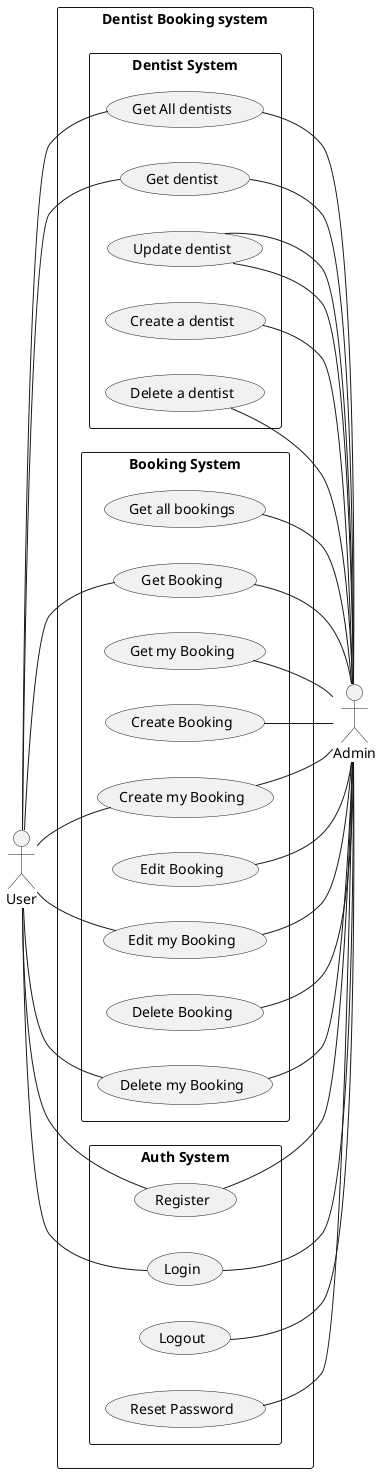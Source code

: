 @startuml Dentist system Use Case Diagram
left to right direction
actor "User" as user
actor "Admin" as admin

rectangle "Dentist Booking system" as dentistbookingSystem{
    rectangle "Dentist System" as dentistsystem{
        usecase "Get All dentists" as getAlldentists
        usecase "Get dentist" as getSingledentist
        usecase "Update dentist" as updateDentist
        usecase "Create a dentist" as createdentist
        usecase "Delete a dentist" as deletedentist
    }

    rectangle "Booking System" as Bookingsystem{
        usecase "Get all bookings" as getAllBookings
        usecase "Get Booking" as getMyBooking
        usecase "Get my Booking" as getBookingofCurrentUser
        usecase "Create Booking" as createBooking
        usecase "Create my Booking" as createBookingforcurrentuser
        usecase "Edit Booking" as updateBooking
        usecase "Edit my Booking" as updateMyBooking
        usecase "Delete Booking" as deleteBooking
        usecase "Delete my Booking" as deletemyBooking
    }

    rectangle "Auth System" as Authsystem{
        usecase "Register" as register
        usecase "Login" as login
        usecase "Logout" as logout
        usecase "Reset Password" as resetPassword
    }
}

user -- getAlldentists
user -- getSingledentist
user -- register
user -- login
user -- getMyBooking
user -- createBookingforcurrentuser
user -- updateMyBooking
user -- deletemyBooking

getAlldentists -- admin
getSingledentist -- admin
updateDentist -- admin
createdentist -- admin
updateDentist -- admin
deletedentist -- admin
getAllBookings -- admin
getMyBooking -- admin
getBookingofCurrentUser -- admin
createBooking -- admin
createBookingforcurrentuser -- admin
updateBooking -- admin
updateMyBooking -- admin
deleteBooking -- admin
deletemyBooking -- admin
register -- admin
login -- admin
logout -- admin
resetPassword -- admin

@enduml